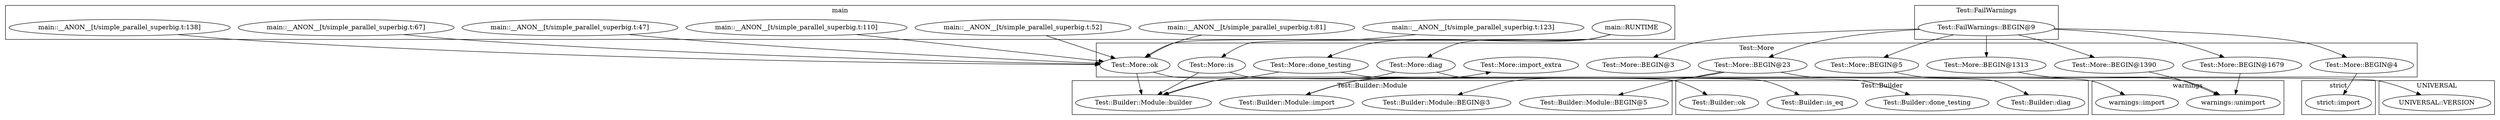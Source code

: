 digraph {
graph [overlap=false]
subgraph cluster_warnings {
	label="warnings";
	"warnings::unimport";
	"warnings::import";
}
subgraph cluster_main {
	label="main";
	"main::RUNTIME";
	"main::__ANON__[t/simple_parallel_superbig.t:47]";
	"main::__ANON__[t/simple_parallel_superbig.t:67]";
	"main::__ANON__[t/simple_parallel_superbig.t:138]";
	"main::__ANON__[t/simple_parallel_superbig.t:123]";
	"main::__ANON__[t/simple_parallel_superbig.t:81]";
	"main::__ANON__[t/simple_parallel_superbig.t:52]";
	"main::__ANON__[t/simple_parallel_superbig.t:110]";
}
subgraph cluster_Test_Builder_Module {
	label="Test::Builder::Module";
	"Test::Builder::Module::BEGIN@5";
	"Test::Builder::Module::BEGIN@3";
	"Test::Builder::Module::builder";
	"Test::Builder::Module::import";
}
subgraph cluster_strict {
	label="strict";
	"strict::import";
}
subgraph cluster_Test_More {
	label="Test::More";
	"Test::More::ok";
	"Test::More::BEGIN@1390";
	"Test::More::BEGIN@5";
	"Test::More::BEGIN@1679";
	"Test::More::BEGIN@3";
	"Test::More::BEGIN@4";
	"Test::More::BEGIN@1313";
	"Test::More::BEGIN@23";
	"Test::More::diag";
	"Test::More::done_testing";
	"Test::More::import_extra";
	"Test::More::is";
}
subgraph cluster_Test_FailWarnings {
	label="Test::FailWarnings";
	"Test::FailWarnings::BEGIN@9";
}
subgraph cluster_Test_Builder {
	label="Test::Builder";
	"Test::Builder::diag";
	"Test::Builder::is_eq";
	"Test::Builder::ok";
	"Test::Builder::done_testing";
}
subgraph cluster_UNIVERSAL {
	label="UNIVERSAL";
	"UNIVERSAL::VERSION";
}
"Test::FailWarnings::BEGIN@9" -> "Test::More::BEGIN@3";
"Test::More::BEGIN@5" -> "warnings::import";
"Test::More::ok" -> "Test::Builder::ok";
"main::RUNTIME" -> "Test::More::done_testing";
"main::RUNTIME" -> "Test::More::is";
"Test::Builder::Module::import" -> "Test::More::import_extra";
"Test::More::BEGIN@4" -> "strict::import";
"Test::More::done_testing" -> "Test::Builder::done_testing";
"Test::FailWarnings::BEGIN@9" -> "Test::More::BEGIN@1679";
"Test::FailWarnings::BEGIN@9" -> "Test::More::BEGIN@1390";
"Test::More::BEGIN@23" -> "UNIVERSAL::VERSION";
"Test::More::diag" -> "Test::Builder::diag";
"Test::More::BEGIN@23" -> "Test::Builder::Module::import";
"Test::FailWarnings::BEGIN@9" -> "Test::More::BEGIN@5";
"Test::FailWarnings::BEGIN@9" -> "Test::More::BEGIN@4";
"main::RUNTIME" -> "Test::More::diag";
"Test::More::BEGIN@1390" -> "warnings::unimport";
"Test::More::BEGIN@1679" -> "warnings::unimport";
"Test::More::BEGIN@1313" -> "warnings::unimport";
"Test::FailWarnings::BEGIN@9" -> "Test::More::BEGIN@23";
"main::__ANON__[t/simple_parallel_superbig.t:81]" -> "Test::More::ok";
"main::__ANON__[t/simple_parallel_superbig.t:52]" -> "Test::More::ok";
"main::__ANON__[t/simple_parallel_superbig.t:110]" -> "Test::More::ok";
"main::__ANON__[t/simple_parallel_superbig.t:67]" -> "Test::More::ok";
"main::__ANON__[t/simple_parallel_superbig.t:138]" -> "Test::More::ok";
"main::__ANON__[t/simple_parallel_superbig.t:47]" -> "Test::More::ok";
"main::__ANON__[t/simple_parallel_superbig.t:123]" -> "Test::More::ok";
"Test::More::BEGIN@23" -> "Test::Builder::Module::BEGIN@3";
"Test::FailWarnings::BEGIN@9" -> "Test::More::BEGIN@1313";
"Test::More::BEGIN@23" -> "Test::Builder::Module::BEGIN@5";
"Test::More::ok" -> "Test::Builder::Module::builder";
"Test::More::diag" -> "Test::Builder::Module::builder";
"Test::More::done_testing" -> "Test::Builder::Module::builder";
"Test::More::is" -> "Test::Builder::Module::builder";
"Test::More::is" -> "Test::Builder::is_eq";
}
